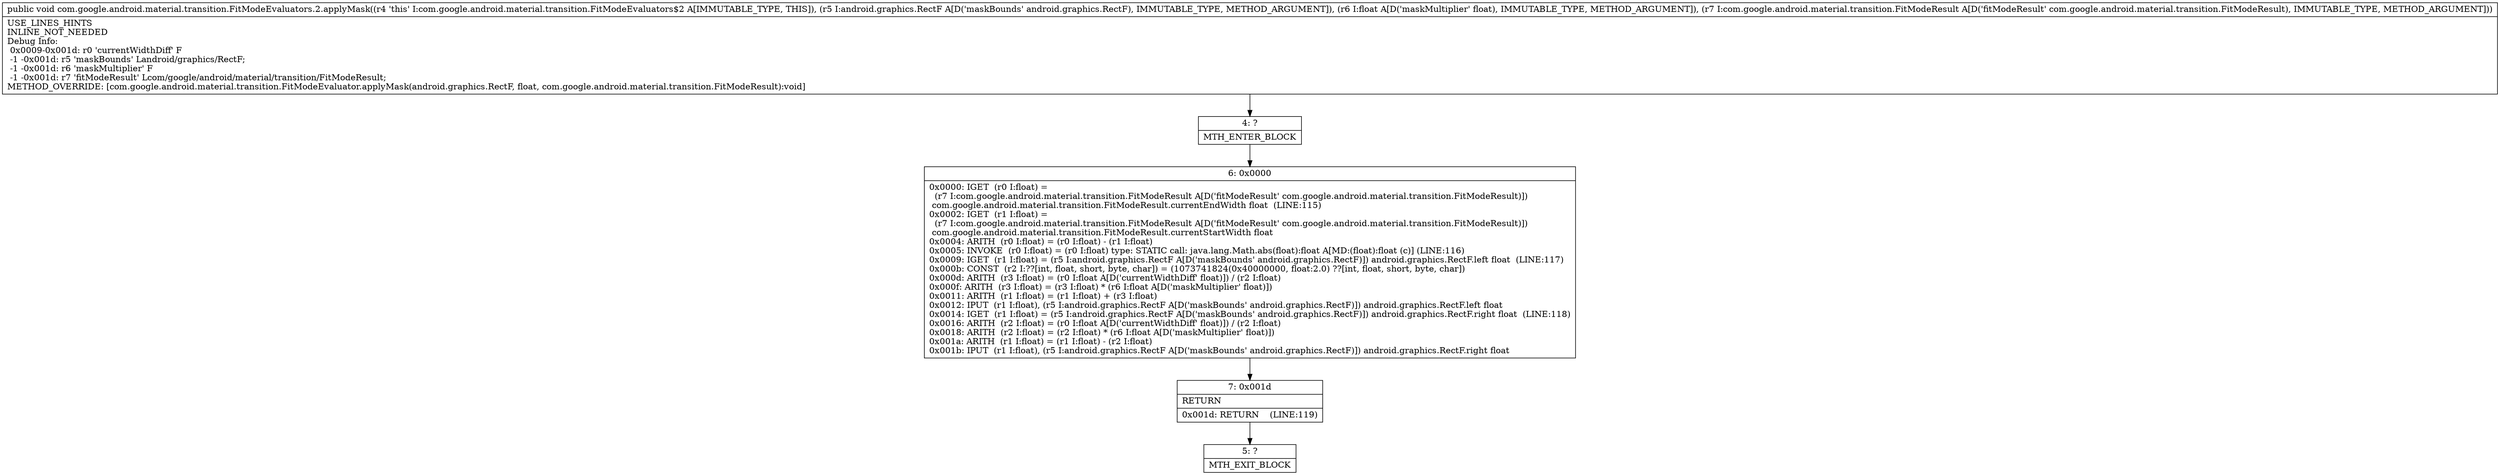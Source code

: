 digraph "CFG forcom.google.android.material.transition.FitModeEvaluators.2.applyMask(Landroid\/graphics\/RectF;FLcom\/google\/android\/material\/transition\/FitModeResult;)V" {
Node_4 [shape=record,label="{4\:\ ?|MTH_ENTER_BLOCK\l}"];
Node_6 [shape=record,label="{6\:\ 0x0000|0x0000: IGET  (r0 I:float) = \l  (r7 I:com.google.android.material.transition.FitModeResult A[D('fitModeResult' com.google.android.material.transition.FitModeResult)])\l com.google.android.material.transition.FitModeResult.currentEndWidth float  (LINE:115)\l0x0002: IGET  (r1 I:float) = \l  (r7 I:com.google.android.material.transition.FitModeResult A[D('fitModeResult' com.google.android.material.transition.FitModeResult)])\l com.google.android.material.transition.FitModeResult.currentStartWidth float \l0x0004: ARITH  (r0 I:float) = (r0 I:float) \- (r1 I:float) \l0x0005: INVOKE  (r0 I:float) = (r0 I:float) type: STATIC call: java.lang.Math.abs(float):float A[MD:(float):float (c)] (LINE:116)\l0x0009: IGET  (r1 I:float) = (r5 I:android.graphics.RectF A[D('maskBounds' android.graphics.RectF)]) android.graphics.RectF.left float  (LINE:117)\l0x000b: CONST  (r2 I:??[int, float, short, byte, char]) = (1073741824(0x40000000, float:2.0) ??[int, float, short, byte, char]) \l0x000d: ARITH  (r3 I:float) = (r0 I:float A[D('currentWidthDiff' float)]) \/ (r2 I:float) \l0x000f: ARITH  (r3 I:float) = (r3 I:float) * (r6 I:float A[D('maskMultiplier' float)]) \l0x0011: ARITH  (r1 I:float) = (r1 I:float) + (r3 I:float) \l0x0012: IPUT  (r1 I:float), (r5 I:android.graphics.RectF A[D('maskBounds' android.graphics.RectF)]) android.graphics.RectF.left float \l0x0014: IGET  (r1 I:float) = (r5 I:android.graphics.RectF A[D('maskBounds' android.graphics.RectF)]) android.graphics.RectF.right float  (LINE:118)\l0x0016: ARITH  (r2 I:float) = (r0 I:float A[D('currentWidthDiff' float)]) \/ (r2 I:float) \l0x0018: ARITH  (r2 I:float) = (r2 I:float) * (r6 I:float A[D('maskMultiplier' float)]) \l0x001a: ARITH  (r1 I:float) = (r1 I:float) \- (r2 I:float) \l0x001b: IPUT  (r1 I:float), (r5 I:android.graphics.RectF A[D('maskBounds' android.graphics.RectF)]) android.graphics.RectF.right float \l}"];
Node_7 [shape=record,label="{7\:\ 0x001d|RETURN\l|0x001d: RETURN    (LINE:119)\l}"];
Node_5 [shape=record,label="{5\:\ ?|MTH_EXIT_BLOCK\l}"];
MethodNode[shape=record,label="{public void com.google.android.material.transition.FitModeEvaluators.2.applyMask((r4 'this' I:com.google.android.material.transition.FitModeEvaluators$2 A[IMMUTABLE_TYPE, THIS]), (r5 I:android.graphics.RectF A[D('maskBounds' android.graphics.RectF), IMMUTABLE_TYPE, METHOD_ARGUMENT]), (r6 I:float A[D('maskMultiplier' float), IMMUTABLE_TYPE, METHOD_ARGUMENT]), (r7 I:com.google.android.material.transition.FitModeResult A[D('fitModeResult' com.google.android.material.transition.FitModeResult), IMMUTABLE_TYPE, METHOD_ARGUMENT]))  | USE_LINES_HINTS\lINLINE_NOT_NEEDED\lDebug Info:\l  0x0009\-0x001d: r0 'currentWidthDiff' F\l  \-1 \-0x001d: r5 'maskBounds' Landroid\/graphics\/RectF;\l  \-1 \-0x001d: r6 'maskMultiplier' F\l  \-1 \-0x001d: r7 'fitModeResult' Lcom\/google\/android\/material\/transition\/FitModeResult;\lMETHOD_OVERRIDE: [com.google.android.material.transition.FitModeEvaluator.applyMask(android.graphics.RectF, float, com.google.android.material.transition.FitModeResult):void]\l}"];
MethodNode -> Node_4;Node_4 -> Node_6;
Node_6 -> Node_7;
Node_7 -> Node_5;
}

